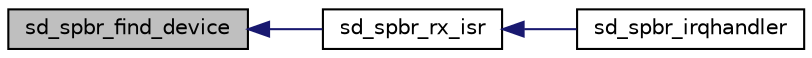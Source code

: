 digraph "sd_spbr_find_device"
{
  edge [fontname="Helvetica",fontsize="10",labelfontname="Helvetica",labelfontsize="10"];
  node [fontname="Helvetica",fontsize="10",shape=record];
  rankdir="LR";
  Node3 [label="sd_spbr_find_device",height=0.2,width=0.4,color="black", fillcolor="grey75", style="filled", fontcolor="black"];
  Node3 -> Node4 [dir="back",color="midnightblue",fontsize="10",style="solid",fontname="Helvetica"];
  Node4 [label="sd_spbr_rx_isr",height=0.2,width=0.4,color="black", fillcolor="white", style="filled",URL="$group___s_d___s_p_i___bridge.html#ga303d9b609ad91e21cf2d9ae010dc620d",tooltip="SPI Bridge Receive Interrupt Routine. "];
  Node4 -> Node5 [dir="back",color="midnightblue",fontsize="10",style="solid",fontname="Helvetica"];
  Node5 [label="sd_spbr_irqhandler",height=0.2,width=0.4,color="black", fillcolor="white", style="filled",URL="$group___s_d___s_p_i___bridge.html#ga0ce7728ffce92e9931c22b9c54675ca7",tooltip="SPI Bridge Interrupt Handler Handle interrupt events on the SPI peripheral. "];
}
